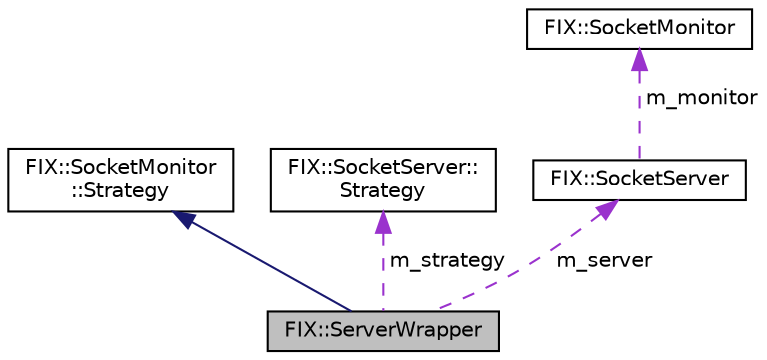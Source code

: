 digraph "FIX::ServerWrapper"
{
  edge [fontname="Helvetica",fontsize="10",labelfontname="Helvetica",labelfontsize="10"];
  node [fontname="Helvetica",fontsize="10",shape=record];
  Node2 [label="FIX::ServerWrapper",height=0.2,width=0.4,color="black", fillcolor="grey75", style="filled", fontcolor="black"];
  Node3 -> Node2 [dir="back",color="midnightblue",fontsize="10",style="solid",fontname="Helvetica"];
  Node3 [label="FIX::SocketMonitor\l::Strategy",height=0.2,width=0.4,color="black", fillcolor="white", style="filled",URL="$class_f_i_x_1_1_socket_monitor_1_1_strategy.html"];
  Node4 -> Node2 [dir="back",color="darkorchid3",fontsize="10",style="dashed",label=" m_strategy" ,fontname="Helvetica"];
  Node4 [label="FIX::SocketServer::\lStrategy",height=0.2,width=0.4,color="black", fillcolor="white", style="filled",URL="$class_f_i_x_1_1_socket_server_1_1_strategy.html"];
  Node5 -> Node2 [dir="back",color="darkorchid3",fontsize="10",style="dashed",label=" m_server" ,fontname="Helvetica"];
  Node5 [label="FIX::SocketServer",height=0.2,width=0.4,color="black", fillcolor="white", style="filled",URL="$class_f_i_x_1_1_socket_server.html",tooltip="Listens for and accepts incoming socket connections on a port. "];
  Node6 -> Node5 [dir="back",color="darkorchid3",fontsize="10",style="dashed",label=" m_monitor" ,fontname="Helvetica"];
  Node6 [label="FIX::SocketMonitor",height=0.2,width=0.4,color="black", fillcolor="white", style="filled",URL="$class_f_i_x_1_1_socket_monitor.html",tooltip="Monitors events on a collection of sockets. "];
}
